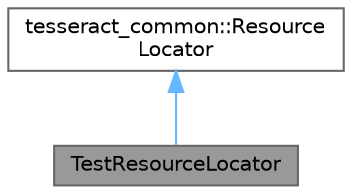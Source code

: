 digraph "TestResourceLocator"
{
 // LATEX_PDF_SIZE
  bgcolor="transparent";
  edge [fontname=Helvetica,fontsize=10,labelfontname=Helvetica,labelfontsize=10];
  node [fontname=Helvetica,fontsize=10,shape=box,height=0.2,width=0.4];
  Node1 [label="TestResourceLocator",height=0.2,width=0.4,color="gray40", fillcolor="grey60", style="filled", fontcolor="black",tooltip="Resource locator implementation using a provided function to locate file resources."];
  Node2 -> Node1 [dir="back",color="steelblue1",style="solid"];
  Node2 [label="tesseract_common::Resource\lLocator",height=0.2,width=0.4,color="gray40", fillcolor="white", style="filled",URL="$d0/de6/classtesseract__common_1_1ResourceLocator.html",tooltip="Abstract class for resource loaders."];
}
